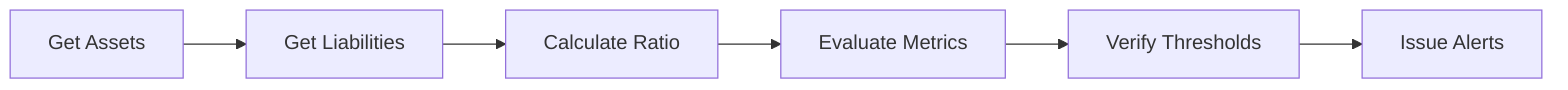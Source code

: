 flowchart LR
    A[Get Assets] --> B[Get Liabilities]
    B --> C[Calculate Ratio]
    C --> D[Evaluate Metrics]
    D --> E[Verify Thresholds]
    E --> F[Issue Alerts]